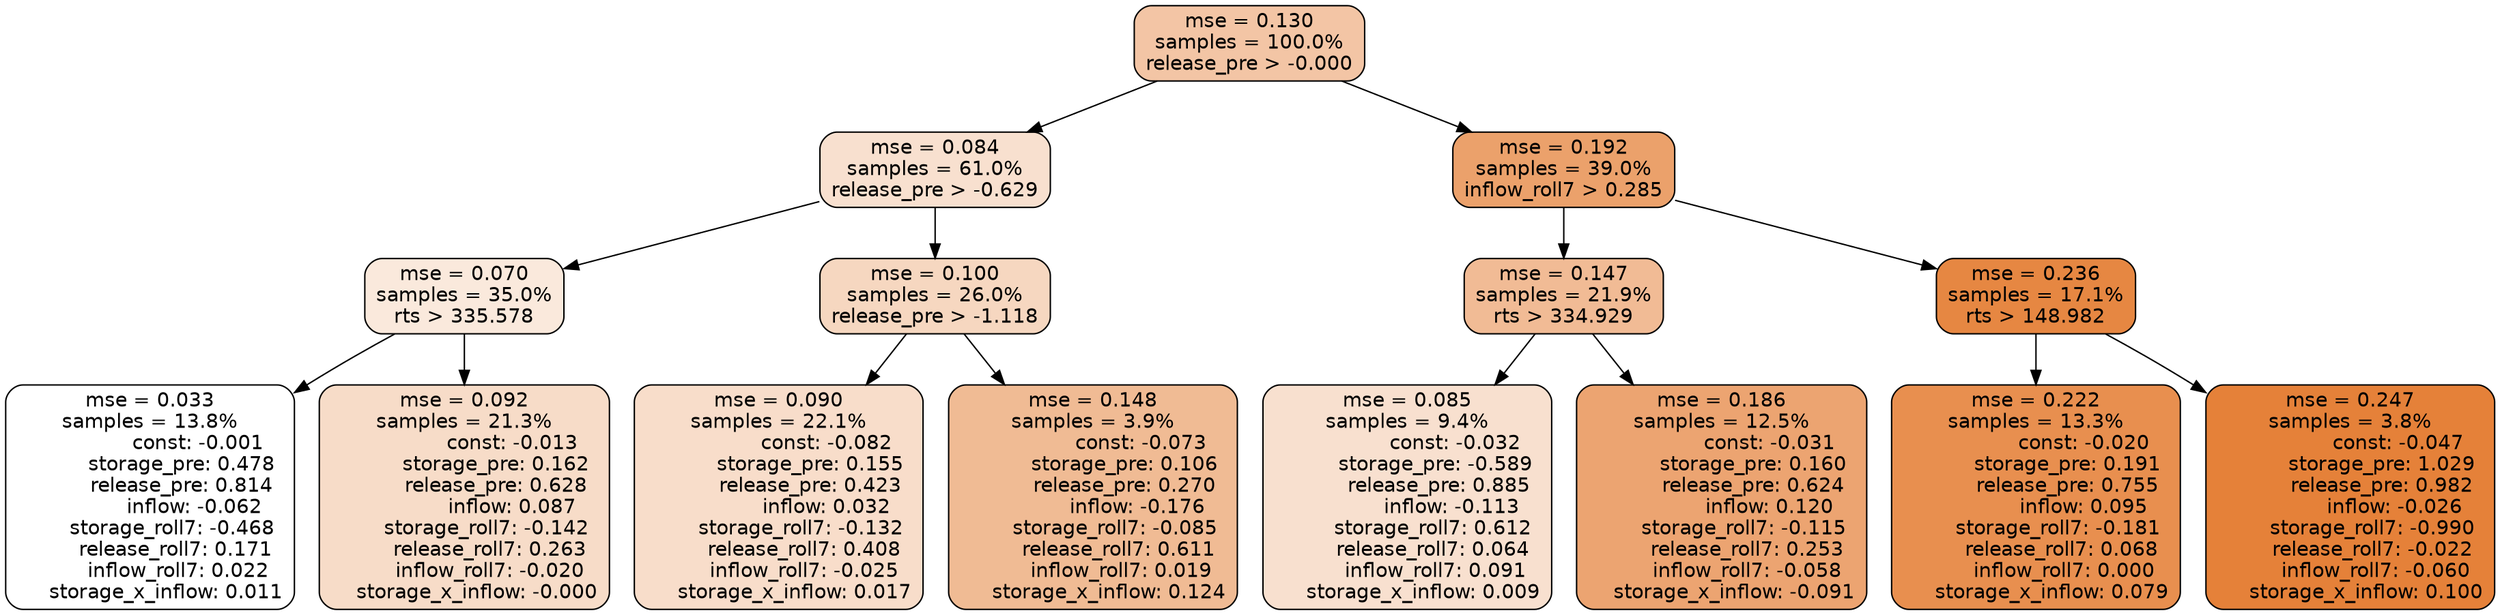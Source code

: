 digraph tree {
node [shape=rectangle, style="filled, rounded", color="black", fontname=helvetica] ;
edge [fontname=helvetica] ;
	"0" [label="mse = 0.130
samples = 100.0%
release_pre > -0.000", fillcolor="#f3c5a5"]
	"1" [label="mse = 0.084
samples = 61.0%
release_pre > -0.629", fillcolor="#f8e0cf"]
	"8" [label="mse = 0.192
samples = 39.0%
inflow_roll7 > 0.285", fillcolor="#eba16b"]
	"5" [label="mse = 0.070
samples = 35.0%
rts > 335.578", fillcolor="#fae9dc"]
	"2" [label="mse = 0.100
samples = 26.0%
release_pre > -1.118", fillcolor="#f6d7c0"]
	"9" [label="mse = 0.147
samples = 21.9%
rts > 334.929", fillcolor="#f1bb95"]
	"12" [label="mse = 0.236
samples = 17.1%
rts > 148.982", fillcolor="#e68742"]
	"7" [label="mse = 0.033
samples = 13.8%
               const: -0.001
          storage_pre: 0.478
          release_pre: 0.814
              inflow: -0.062
       storage_roll7: -0.468
        release_roll7: 0.171
         inflow_roll7: 0.022
     storage_x_inflow: 0.011", fillcolor="#ffffff"]
	"6" [label="mse = 0.092
samples = 21.3%
               const: -0.013
          storage_pre: 0.162
          release_pre: 0.628
               inflow: 0.087
       storage_roll7: -0.142
        release_roll7: 0.263
        inflow_roll7: -0.020
    storage_x_inflow: -0.000", fillcolor="#f7dcc8"]
	"4" [label="mse = 0.090
samples = 22.1%
               const: -0.082
          storage_pre: 0.155
          release_pre: 0.423
               inflow: 0.032
       storage_roll7: -0.132
        release_roll7: 0.408
        inflow_roll7: -0.025
     storage_x_inflow: 0.017", fillcolor="#f8ddca"]
	"3" [label="mse = 0.148
samples = 3.9%
               const: -0.073
          storage_pre: 0.106
          release_pre: 0.270
              inflow: -0.176
       storage_roll7: -0.085
        release_roll7: 0.611
         inflow_roll7: 0.019
     storage_x_inflow: 0.124", fillcolor="#f0bb94"]
	"11" [label="mse = 0.085
samples = 9.4%
               const: -0.032
         storage_pre: -0.589
          release_pre: 0.885
              inflow: -0.113
        storage_roll7: 0.612
        release_roll7: 0.064
         inflow_roll7: 0.091
     storage_x_inflow: 0.009", fillcolor="#f8e0cf"]
	"10" [label="mse = 0.186
samples = 12.5%
               const: -0.031
          storage_pre: 0.160
          release_pre: 0.624
               inflow: 0.120
       storage_roll7: -0.115
        release_roll7: 0.253
        inflow_roll7: -0.058
    storage_x_inflow: -0.091", fillcolor="#eca471"]
	"13" [label="mse = 0.222
samples = 13.3%
               const: -0.020
          storage_pre: 0.191
          release_pre: 0.755
               inflow: 0.095
       storage_roll7: -0.181
        release_roll7: 0.068
         inflow_roll7: 0.000
     storage_x_inflow: 0.079", fillcolor="#e88f4f"]
	"14" [label="mse = 0.247
samples = 3.8%
               const: -0.047
          storage_pre: 1.029
          release_pre: 0.982
              inflow: -0.026
       storage_roll7: -0.990
       release_roll7: -0.022
        inflow_roll7: -0.060
     storage_x_inflow: 0.100", fillcolor="#e58139"]

	"0" -> "1"
	"0" -> "8"
	"1" -> "2"
	"1" -> "5"
	"8" -> "9"
	"8" -> "12"
	"5" -> "6"
	"5" -> "7"
	"2" -> "3"
	"2" -> "4"
	"9" -> "10"
	"9" -> "11"
	"12" -> "13"
	"12" -> "14"
}